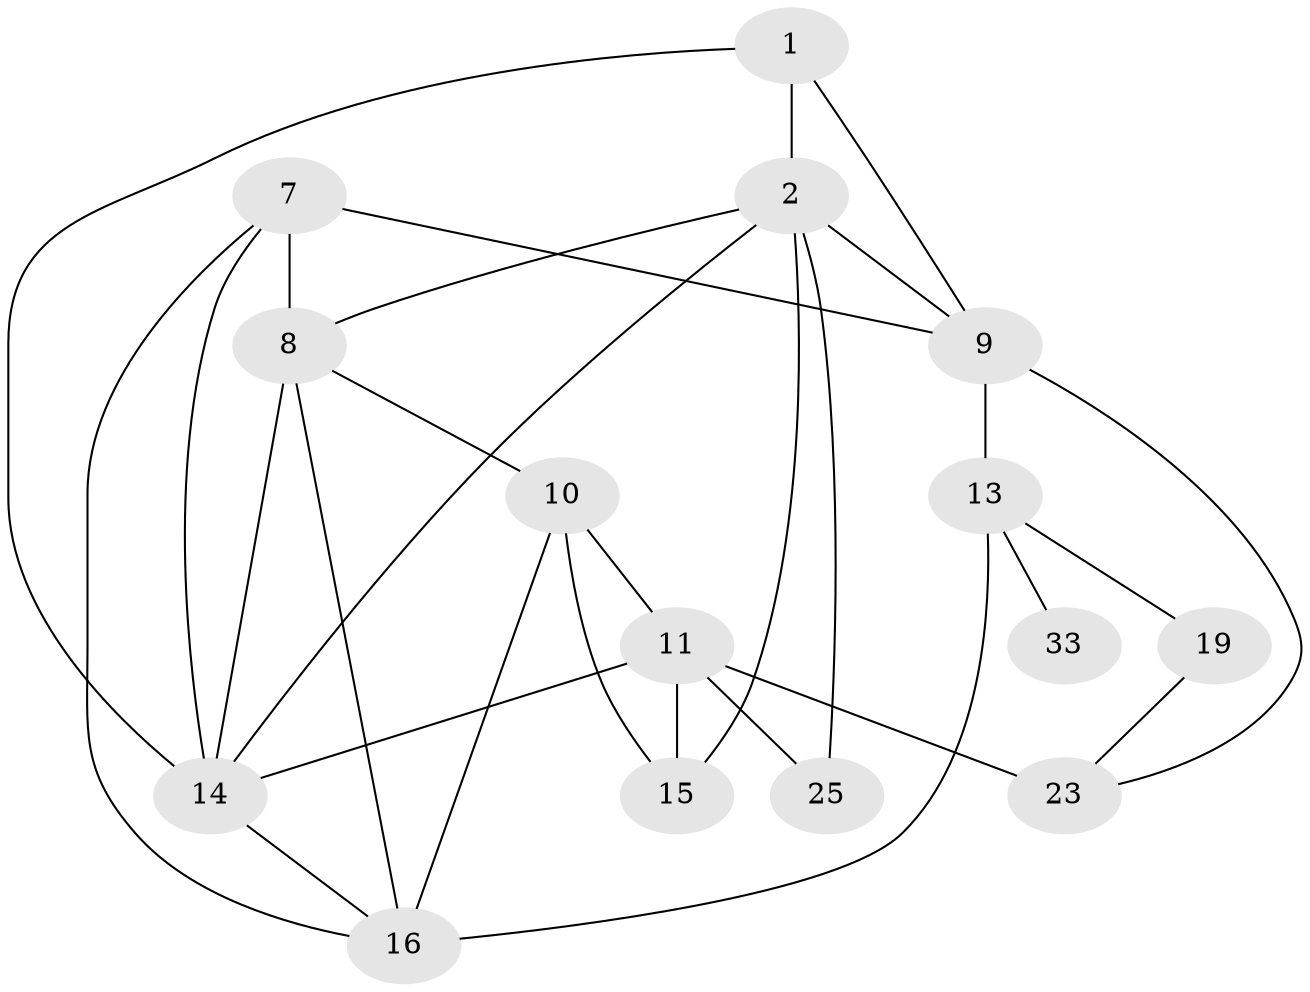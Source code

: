 // original degree distribution, {3: 0.22123893805309736, 1: 0.23893805309734514, 0: 0.13274336283185842, 2: 0.25663716814159293, 4: 0.11504424778761062, 7: 0.008849557522123894, 5: 0.02654867256637168}
// Generated by graph-tools (version 1.1) at 2025/48/03/04/25 22:48:22]
// undirected, 15 vertices, 29 edges
graph export_dot {
  node [color=gray90,style=filled];
  1;
  2;
  7;
  8;
  9;
  10;
  11;
  13;
  14;
  15;
  16;
  19;
  23;
  25;
  33;
  1 -- 2 [weight=1.0];
  1 -- 9 [weight=1.0];
  1 -- 14 [weight=1.0];
  2 -- 8 [weight=1.0];
  2 -- 9 [weight=1.0];
  2 -- 14 [weight=1.0];
  2 -- 15 [weight=1.0];
  2 -- 25 [weight=1.0];
  7 -- 8 [weight=2.0];
  7 -- 9 [weight=1.0];
  7 -- 14 [weight=1.0];
  7 -- 16 [weight=1.0];
  8 -- 10 [weight=1.0];
  8 -- 14 [weight=1.0];
  8 -- 16 [weight=1.0];
  9 -- 13 [weight=1.0];
  9 -- 23 [weight=1.0];
  10 -- 11 [weight=1.0];
  10 -- 15 [weight=2.0];
  10 -- 16 [weight=1.0];
  11 -- 14 [weight=1.0];
  11 -- 15 [weight=3.0];
  11 -- 23 [weight=3.0];
  11 -- 25 [weight=2.0];
  13 -- 16 [weight=2.0];
  13 -- 19 [weight=1.0];
  13 -- 33 [weight=1.0];
  14 -- 16 [weight=1.0];
  19 -- 23 [weight=1.0];
}
